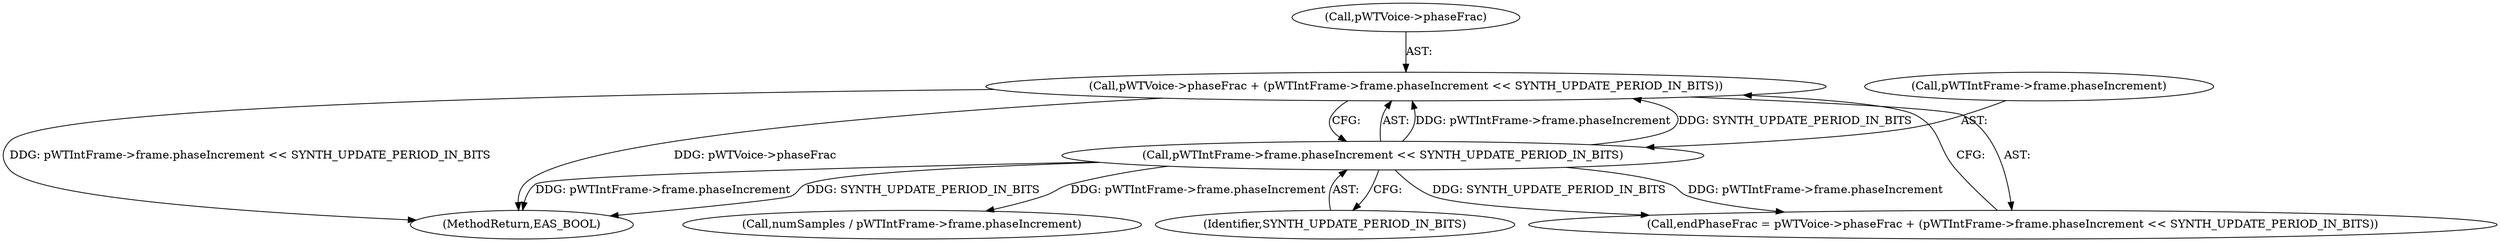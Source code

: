 digraph "0_Android_3ac044334c3ff6a61cb4238ff3ddaf17c7efcf49_5@pointer" {
"1000121" [label="(Call,pWTVoice->phaseFrac + (pWTIntFrame->frame.phaseIncrement << SYNTH_UPDATE_PERIOD_IN_BITS))"];
"1000125" [label="(Call,pWTIntFrame->frame.phaseIncrement << SYNTH_UPDATE_PERIOD_IN_BITS)"];
"1000121" [label="(Call,pWTVoice->phaseFrac + (pWTIntFrame->frame.phaseIncrement << SYNTH_UPDATE_PERIOD_IN_BITS))"];
"1000228" [label="(MethodReturn,EAS_BOOL)"];
"1000119" [label="(Call,endPhaseFrac = pWTVoice->phaseFrac + (pWTIntFrame->frame.phaseIncrement << SYNTH_UPDATE_PERIOD_IN_BITS))"];
"1000122" [label="(Call,pWTVoice->phaseFrac)"];
"1000182" [label="(Call,numSamples / pWTIntFrame->frame.phaseIncrement)"];
"1000125" [label="(Call,pWTIntFrame->frame.phaseIncrement << SYNTH_UPDATE_PERIOD_IN_BITS)"];
"1000126" [label="(Call,pWTIntFrame->frame.phaseIncrement)"];
"1000131" [label="(Identifier,SYNTH_UPDATE_PERIOD_IN_BITS)"];
"1000121" -> "1000119"  [label="AST: "];
"1000121" -> "1000125"  [label="CFG: "];
"1000122" -> "1000121"  [label="AST: "];
"1000125" -> "1000121"  [label="AST: "];
"1000119" -> "1000121"  [label="CFG: "];
"1000121" -> "1000228"  [label="DDG: pWTIntFrame->frame.phaseIncrement << SYNTH_UPDATE_PERIOD_IN_BITS"];
"1000121" -> "1000228"  [label="DDG: pWTVoice->phaseFrac"];
"1000125" -> "1000121"  [label="DDG: pWTIntFrame->frame.phaseIncrement"];
"1000125" -> "1000121"  [label="DDG: SYNTH_UPDATE_PERIOD_IN_BITS"];
"1000125" -> "1000131"  [label="CFG: "];
"1000126" -> "1000125"  [label="AST: "];
"1000131" -> "1000125"  [label="AST: "];
"1000125" -> "1000228"  [label="DDG: pWTIntFrame->frame.phaseIncrement"];
"1000125" -> "1000228"  [label="DDG: SYNTH_UPDATE_PERIOD_IN_BITS"];
"1000125" -> "1000119"  [label="DDG: pWTIntFrame->frame.phaseIncrement"];
"1000125" -> "1000119"  [label="DDG: SYNTH_UPDATE_PERIOD_IN_BITS"];
"1000125" -> "1000182"  [label="DDG: pWTIntFrame->frame.phaseIncrement"];
}
